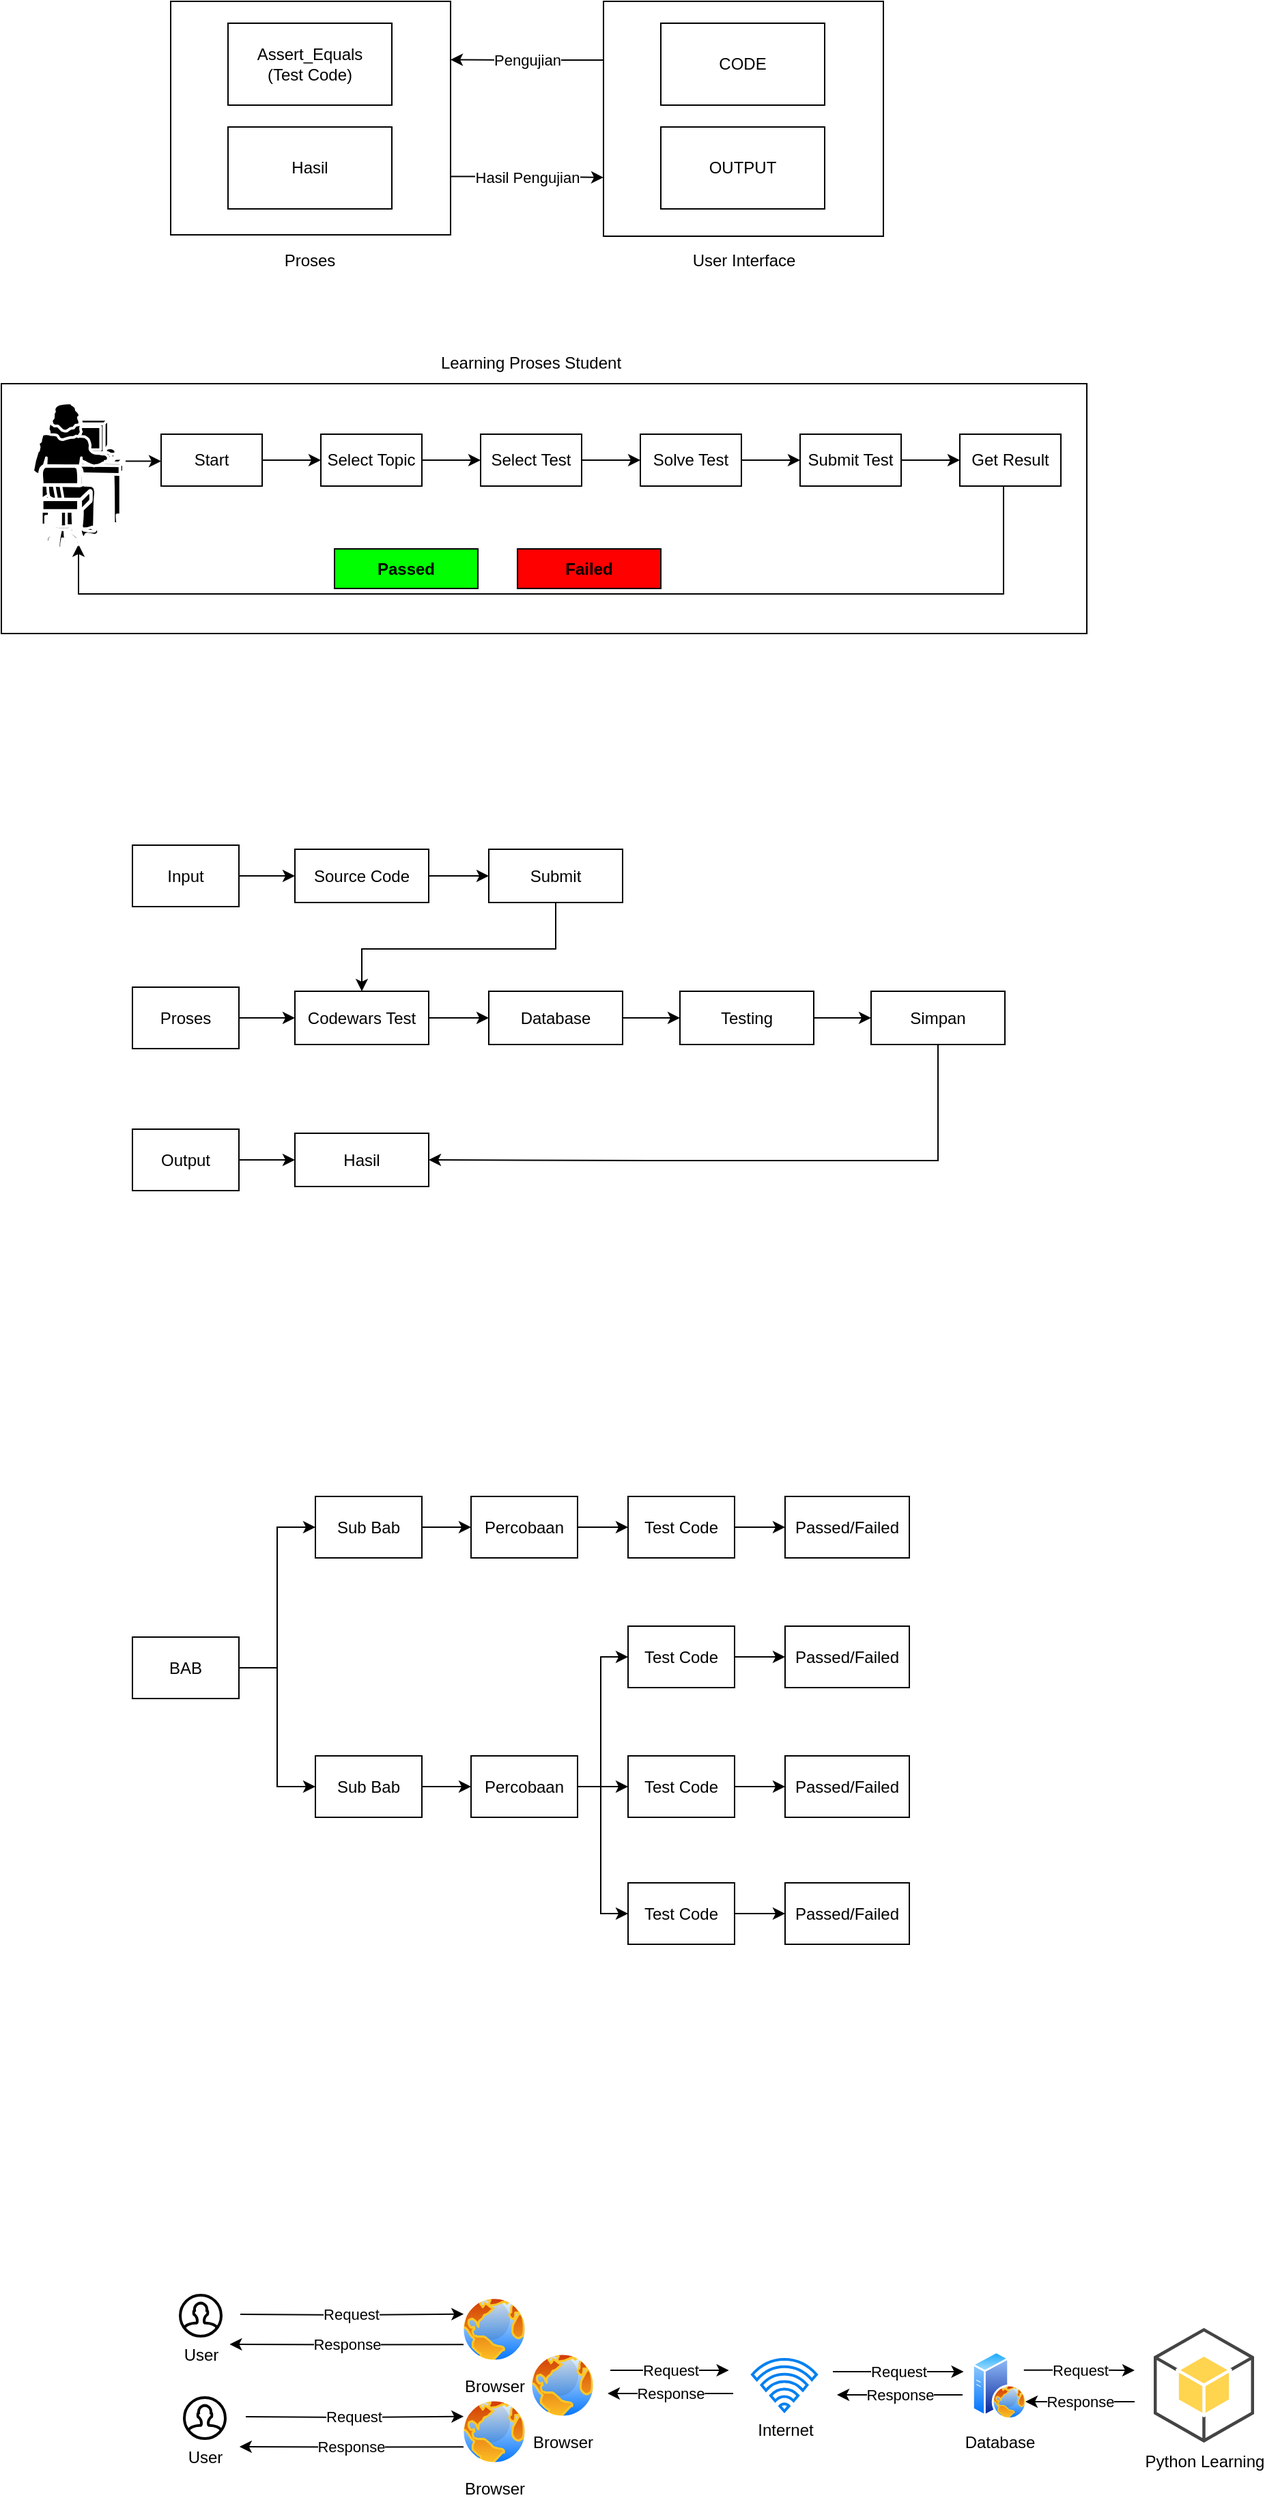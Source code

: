 <mxfile version="15.4.0" type="device"><diagram id="wSn0XRrGh6VXwYwlVDyP" name="Page-1"><mxGraphModel dx="1024" dy="584" grid="0" gridSize="10" guides="1" tooltips="1" connect="1" arrows="1" fold="1" page="1" pageScale="1" pageWidth="1200" pageHeight="1600" math="0" shadow="0"><root><mxCell id="0"/><mxCell id="1" parent="0"/><mxCell id="J4N8JgNaq3QM9CLcs40i-10" value="Hasil Pengujian" style="edgeStyle=orthogonalEdgeStyle;rounded=0;orthogonalLoop=1;jettySize=auto;html=1;exitX=1;exitY=0.75;exitDx=0;exitDy=0;entryX=0;entryY=0.75;entryDx=0;entryDy=0;" parent="1" source="J4N8JgNaq3QM9CLcs40i-1" target="J4N8JgNaq3QM9CLcs40i-5" edge="1"><mxGeometry relative="1" as="geometry"/></mxCell><mxCell id="J4N8JgNaq3QM9CLcs40i-1" value="" style="rounded=0;whiteSpace=wrap;html=1;" parent="1" vertex="1"><mxGeometry x="196" y="149" width="205" height="171" as="geometry"/></mxCell><mxCell id="J4N8JgNaq3QM9CLcs40i-3" value="Assert_Equals&lt;br&gt;(Test Code)" style="rounded=0;whiteSpace=wrap;html=1;" parent="1" vertex="1"><mxGeometry x="238" y="165" width="120" height="60" as="geometry"/></mxCell><mxCell id="J4N8JgNaq3QM9CLcs40i-4" value="Hasil" style="rounded=0;whiteSpace=wrap;html=1;" parent="1" vertex="1"><mxGeometry x="238" y="241" width="120" height="60" as="geometry"/></mxCell><mxCell id="J4N8JgNaq3QM9CLcs40i-9" value="Pengujian" style="edgeStyle=orthogonalEdgeStyle;rounded=0;orthogonalLoop=1;jettySize=auto;html=1;entryX=1;entryY=0.25;entryDx=0;entryDy=0;exitX=0;exitY=0.25;exitDx=0;exitDy=0;" parent="1" source="J4N8JgNaq3QM9CLcs40i-5" target="J4N8JgNaq3QM9CLcs40i-1" edge="1"><mxGeometry relative="1" as="geometry"/></mxCell><mxCell id="J4N8JgNaq3QM9CLcs40i-5" value="" style="rounded=0;whiteSpace=wrap;html=1;" parent="1" vertex="1"><mxGeometry x="513" y="149" width="205" height="172" as="geometry"/></mxCell><mxCell id="J4N8JgNaq3QM9CLcs40i-6" value="CODE" style="rounded=0;whiteSpace=wrap;html=1;" parent="1" vertex="1"><mxGeometry x="555" y="165" width="120" height="60" as="geometry"/></mxCell><mxCell id="J4N8JgNaq3QM9CLcs40i-7" value="OUTPUT" style="rounded=0;whiteSpace=wrap;html=1;" parent="1" vertex="1"><mxGeometry x="555" y="241" width="120" height="60" as="geometry"/></mxCell><mxCell id="J4N8JgNaq3QM9CLcs40i-11" value="Proses" style="text;html=1;strokeColor=none;fillColor=none;align=center;verticalAlign=middle;whiteSpace=wrap;rounded=0;" parent="1" vertex="1"><mxGeometry x="268" y="324" width="60" height="30" as="geometry"/></mxCell><mxCell id="J4N8JgNaq3QM9CLcs40i-12" value="User Interface" style="text;html=1;strokeColor=none;fillColor=none;align=center;verticalAlign=middle;whiteSpace=wrap;rounded=0;" parent="1" vertex="1"><mxGeometry x="571.5" y="324" width="88" height="30" as="geometry"/></mxCell><mxCell id="J4N8JgNaq3QM9CLcs40i-13" value="" style="rounded=0;whiteSpace=wrap;html=1;" parent="1" vertex="1"><mxGeometry x="72" y="429" width="795" height="183" as="geometry"/></mxCell><mxCell id="J4N8JgNaq3QM9CLcs40i-24" style="edgeStyle=orthogonalEdgeStyle;rounded=0;orthogonalLoop=1;jettySize=auto;html=1;entryX=0;entryY=0.5;entryDx=0;entryDy=0;" parent="1" source="J4N8JgNaq3QM9CLcs40i-14" target="J4N8JgNaq3QM9CLcs40i-16" edge="1"><mxGeometry relative="1" as="geometry"/></mxCell><mxCell id="J4N8JgNaq3QM9CLcs40i-14" value="Start" style="rounded=0;whiteSpace=wrap;html=1;" parent="1" vertex="1"><mxGeometry x="189" y="466" width="74" height="38" as="geometry"/></mxCell><mxCell id="J4N8JgNaq3QM9CLcs40i-25" style="edgeStyle=orthogonalEdgeStyle;rounded=0;orthogonalLoop=1;jettySize=auto;html=1;entryX=0;entryY=0.5;entryDx=0;entryDy=0;" parent="1" source="J4N8JgNaq3QM9CLcs40i-16" target="J4N8JgNaq3QM9CLcs40i-17" edge="1"><mxGeometry relative="1" as="geometry"/></mxCell><mxCell id="J4N8JgNaq3QM9CLcs40i-16" value="Select Topic" style="rounded=0;whiteSpace=wrap;html=1;" parent="1" vertex="1"><mxGeometry x="306" y="466" width="74" height="38" as="geometry"/></mxCell><mxCell id="J4N8JgNaq3QM9CLcs40i-26" style="edgeStyle=orthogonalEdgeStyle;rounded=0;orthogonalLoop=1;jettySize=auto;html=1;entryX=0;entryY=0.5;entryDx=0;entryDy=0;" parent="1" source="J4N8JgNaq3QM9CLcs40i-17" target="J4N8JgNaq3QM9CLcs40i-18" edge="1"><mxGeometry relative="1" as="geometry"/></mxCell><mxCell id="J4N8JgNaq3QM9CLcs40i-17" value="Select Test" style="rounded=0;whiteSpace=wrap;html=1;" parent="1" vertex="1"><mxGeometry x="423" y="466" width="74" height="38" as="geometry"/></mxCell><mxCell id="J4N8JgNaq3QM9CLcs40i-27" style="edgeStyle=orthogonalEdgeStyle;rounded=0;orthogonalLoop=1;jettySize=auto;html=1;entryX=0;entryY=0.5;entryDx=0;entryDy=0;" parent="1" source="J4N8JgNaq3QM9CLcs40i-18" target="J4N8JgNaq3QM9CLcs40i-19" edge="1"><mxGeometry relative="1" as="geometry"/></mxCell><mxCell id="J4N8JgNaq3QM9CLcs40i-18" value="Solve Test" style="rounded=0;whiteSpace=wrap;html=1;" parent="1" vertex="1"><mxGeometry x="540" y="466" width="74" height="38" as="geometry"/></mxCell><mxCell id="J4N8JgNaq3QM9CLcs40i-28" style="edgeStyle=orthogonalEdgeStyle;rounded=0;orthogonalLoop=1;jettySize=auto;html=1;entryX=0;entryY=0.5;entryDx=0;entryDy=0;" parent="1" source="J4N8JgNaq3QM9CLcs40i-19" target="J4N8JgNaq3QM9CLcs40i-20" edge="1"><mxGeometry relative="1" as="geometry"/></mxCell><mxCell id="J4N8JgNaq3QM9CLcs40i-19" value="Submit Test" style="rounded=0;whiteSpace=wrap;html=1;" parent="1" vertex="1"><mxGeometry x="657" y="466" width="74" height="38" as="geometry"/></mxCell><mxCell id="J4N8JgNaq3QM9CLcs40i-22" style="edgeStyle=orthogonalEdgeStyle;rounded=0;orthogonalLoop=1;jettySize=auto;html=1;entryX=0.5;entryY=0.97;entryDx=0;entryDy=0;entryPerimeter=0;" parent="1" source="J4N8JgNaq3QM9CLcs40i-20" target="J4N8JgNaq3QM9CLcs40i-21" edge="1"><mxGeometry relative="1" as="geometry"><Array as="points"><mxPoint x="806" y="583"/><mxPoint x="129" y="583"/></Array></mxGeometry></mxCell><mxCell id="J4N8JgNaq3QM9CLcs40i-20" value="Get Result" style="rounded=0;whiteSpace=wrap;html=1;" parent="1" vertex="1"><mxGeometry x="774" y="466" width="74" height="38" as="geometry"/></mxCell><mxCell id="J4N8JgNaq3QM9CLcs40i-23" style="edgeStyle=orthogonalEdgeStyle;rounded=0;orthogonalLoop=1;jettySize=auto;html=1;exitX=1;exitY=0.4;exitDx=0;exitDy=0;exitPerimeter=0;entryX=0;entryY=0.5;entryDx=0;entryDy=0;" parent="1" source="J4N8JgNaq3QM9CLcs40i-21" target="J4N8JgNaq3QM9CLcs40i-14" edge="1"><mxGeometry relative="1" as="geometry"/></mxCell><mxCell id="J4N8JgNaq3QM9CLcs40i-21" value="" style="shape=mxgraph.cisco.people.mac_woman;html=1;pointerEvents=1;dashed=0;fillColor=#000000;strokeColor=#ffffff;strokeWidth=2;verticalLabelPosition=bottom;verticalAlign=top;align=center;outlineConnect=0;" parent="1" vertex="1"><mxGeometry x="95" y="443" width="67" height="107" as="geometry"/></mxCell><mxCell id="J4N8JgNaq3QM9CLcs40i-29" value="Passed" style="rounded=0;whiteSpace=wrap;html=1;fillColor=#00FF00;fontStyle=1" parent="1" vertex="1"><mxGeometry x="316" y="550" width="105" height="29" as="geometry"/></mxCell><mxCell id="J4N8JgNaq3QM9CLcs40i-30" value="Failed" style="rounded=0;whiteSpace=wrap;html=1;fillColor=#FF0000;fontStyle=1" parent="1" vertex="1"><mxGeometry x="450" y="550" width="105" height="29" as="geometry"/></mxCell><mxCell id="J4N8JgNaq3QM9CLcs40i-31" value="Learning Proses Student" style="text;html=1;strokeColor=none;fillColor=none;align=center;verticalAlign=middle;whiteSpace=wrap;rounded=0;" parent="1" vertex="1"><mxGeometry x="389" y="399" width="142" height="30" as="geometry"/></mxCell><mxCell id="J4N8JgNaq3QM9CLcs40i-48" style="edgeStyle=orthogonalEdgeStyle;rounded=0;orthogonalLoop=1;jettySize=auto;html=1;entryX=0;entryY=0.5;entryDx=0;entryDy=0;" parent="1" source="J4N8JgNaq3QM9CLcs40i-32" target="J4N8JgNaq3QM9CLcs40i-35" edge="1"><mxGeometry relative="1" as="geometry"/></mxCell><mxCell id="J4N8JgNaq3QM9CLcs40i-32" value="Input" style="rounded=0;whiteSpace=wrap;html=1;" parent="1" vertex="1"><mxGeometry x="168" y="767" width="78" height="45" as="geometry"/></mxCell><mxCell id="J4N8JgNaq3QM9CLcs40i-49" style="edgeStyle=orthogonalEdgeStyle;rounded=0;orthogonalLoop=1;jettySize=auto;html=1;" parent="1" source="J4N8JgNaq3QM9CLcs40i-33" target="J4N8JgNaq3QM9CLcs40i-37" edge="1"><mxGeometry relative="1" as="geometry"/></mxCell><mxCell id="J4N8JgNaq3QM9CLcs40i-33" value="Proses" style="rounded=0;whiteSpace=wrap;html=1;" parent="1" vertex="1"><mxGeometry x="168" y="871" width="78" height="45" as="geometry"/></mxCell><mxCell id="J4N8JgNaq3QM9CLcs40i-50" style="edgeStyle=orthogonalEdgeStyle;rounded=0;orthogonalLoop=1;jettySize=auto;html=1;" parent="1" source="J4N8JgNaq3QM9CLcs40i-34" target="J4N8JgNaq3QM9CLcs40i-41" edge="1"><mxGeometry relative="1" as="geometry"/></mxCell><mxCell id="J4N8JgNaq3QM9CLcs40i-34" value="Output" style="rounded=0;whiteSpace=wrap;html=1;" parent="1" vertex="1"><mxGeometry x="168" y="975" width="78" height="45" as="geometry"/></mxCell><mxCell id="J4N8JgNaq3QM9CLcs40i-42" style="edgeStyle=orthogonalEdgeStyle;rounded=0;orthogonalLoop=1;jettySize=auto;html=1;" parent="1" source="J4N8JgNaq3QM9CLcs40i-35" target="J4N8JgNaq3QM9CLcs40i-36" edge="1"><mxGeometry relative="1" as="geometry"/></mxCell><mxCell id="J4N8JgNaq3QM9CLcs40i-35" value="Source Code" style="rounded=0;whiteSpace=wrap;html=1;" parent="1" vertex="1"><mxGeometry x="287" y="770" width="98" height="39" as="geometry"/></mxCell><mxCell id="J4N8JgNaq3QM9CLcs40i-43" style="edgeStyle=orthogonalEdgeStyle;rounded=0;orthogonalLoop=1;jettySize=auto;html=1;entryX=0.5;entryY=0;entryDx=0;entryDy=0;" parent="1" source="J4N8JgNaq3QM9CLcs40i-36" target="J4N8JgNaq3QM9CLcs40i-37" edge="1"><mxGeometry relative="1" as="geometry"><Array as="points"><mxPoint x="478" y="843"/><mxPoint x="336" y="843"/></Array></mxGeometry></mxCell><mxCell id="J4N8JgNaq3QM9CLcs40i-36" value="Submit" style="rounded=0;whiteSpace=wrap;html=1;" parent="1" vertex="1"><mxGeometry x="429" y="770" width="98" height="39" as="geometry"/></mxCell><mxCell id="J4N8JgNaq3QM9CLcs40i-44" style="edgeStyle=orthogonalEdgeStyle;rounded=0;orthogonalLoop=1;jettySize=auto;html=1;entryX=0;entryY=0.5;entryDx=0;entryDy=0;" parent="1" source="J4N8JgNaq3QM9CLcs40i-37" target="J4N8JgNaq3QM9CLcs40i-38" edge="1"><mxGeometry relative="1" as="geometry"/></mxCell><mxCell id="J4N8JgNaq3QM9CLcs40i-37" value="Codewars Test" style="rounded=0;whiteSpace=wrap;html=1;" parent="1" vertex="1"><mxGeometry x="287" y="874" width="98" height="39" as="geometry"/></mxCell><mxCell id="J4N8JgNaq3QM9CLcs40i-45" style="edgeStyle=orthogonalEdgeStyle;rounded=0;orthogonalLoop=1;jettySize=auto;html=1;" parent="1" source="J4N8JgNaq3QM9CLcs40i-38" target="J4N8JgNaq3QM9CLcs40i-39" edge="1"><mxGeometry relative="1" as="geometry"/></mxCell><mxCell id="J4N8JgNaq3QM9CLcs40i-38" value="Database" style="rounded=0;whiteSpace=wrap;html=1;" parent="1" vertex="1"><mxGeometry x="429" y="874" width="98" height="39" as="geometry"/></mxCell><mxCell id="J4N8JgNaq3QM9CLcs40i-46" style="edgeStyle=orthogonalEdgeStyle;rounded=0;orthogonalLoop=1;jettySize=auto;html=1;" parent="1" source="J4N8JgNaq3QM9CLcs40i-39" target="J4N8JgNaq3QM9CLcs40i-40" edge="1"><mxGeometry relative="1" as="geometry"/></mxCell><mxCell id="J4N8JgNaq3QM9CLcs40i-39" value="Testing" style="rounded=0;whiteSpace=wrap;html=1;" parent="1" vertex="1"><mxGeometry x="569" y="874" width="98" height="39" as="geometry"/></mxCell><mxCell id="J4N8JgNaq3QM9CLcs40i-47" style="edgeStyle=orthogonalEdgeStyle;rounded=0;orthogonalLoop=1;jettySize=auto;html=1;entryX=1;entryY=0.5;entryDx=0;entryDy=0;" parent="1" source="J4N8JgNaq3QM9CLcs40i-40" target="J4N8JgNaq3QM9CLcs40i-41" edge="1"><mxGeometry relative="1" as="geometry"><Array as="points"><mxPoint x="758" y="998"/><mxPoint x="547" y="998"/></Array></mxGeometry></mxCell><mxCell id="J4N8JgNaq3QM9CLcs40i-40" value="Simpan" style="rounded=0;whiteSpace=wrap;html=1;" parent="1" vertex="1"><mxGeometry x="709" y="874" width="98" height="39" as="geometry"/></mxCell><mxCell id="J4N8JgNaq3QM9CLcs40i-41" value="Hasil" style="rounded=0;whiteSpace=wrap;html=1;" parent="1" vertex="1"><mxGeometry x="287" y="978" width="98" height="39" as="geometry"/></mxCell><mxCell id="J4N8JgNaq3QM9CLcs40i-55" style="edgeStyle=orthogonalEdgeStyle;rounded=0;orthogonalLoop=1;jettySize=auto;html=1;entryX=0;entryY=0.5;entryDx=0;entryDy=0;" parent="1" source="J4N8JgNaq3QM9CLcs40i-52" target="J4N8JgNaq3QM9CLcs40i-54" edge="1"><mxGeometry relative="1" as="geometry"/></mxCell><mxCell id="J4N8JgNaq3QM9CLcs40i-56" style="edgeStyle=orthogonalEdgeStyle;rounded=0;orthogonalLoop=1;jettySize=auto;html=1;entryX=0;entryY=0.5;entryDx=0;entryDy=0;" parent="1" source="J4N8JgNaq3QM9CLcs40i-52" target="J4N8JgNaq3QM9CLcs40i-53" edge="1"><mxGeometry relative="1" as="geometry"/></mxCell><mxCell id="J4N8JgNaq3QM9CLcs40i-52" value="BAB" style="rounded=0;whiteSpace=wrap;html=1;" parent="1" vertex="1"><mxGeometry x="168" y="1347" width="78" height="45" as="geometry"/></mxCell><mxCell id="J4N8JgNaq3QM9CLcs40i-71" style="edgeStyle=orthogonalEdgeStyle;rounded=0;orthogonalLoop=1;jettySize=auto;html=1;entryX=0;entryY=0.5;entryDx=0;entryDy=0;" parent="1" source="J4N8JgNaq3QM9CLcs40i-53" target="J4N8JgNaq3QM9CLcs40i-64" edge="1"><mxGeometry relative="1" as="geometry"/></mxCell><mxCell id="J4N8JgNaq3QM9CLcs40i-53" value="Sub Bab" style="rounded=0;whiteSpace=wrap;html=1;" parent="1" vertex="1"><mxGeometry x="302" y="1434" width="78" height="45" as="geometry"/></mxCell><mxCell id="J4N8JgNaq3QM9CLcs40i-78" style="edgeStyle=orthogonalEdgeStyle;rounded=0;orthogonalLoop=1;jettySize=auto;html=1;entryX=0;entryY=0.5;entryDx=0;entryDy=0;" parent="1" source="J4N8JgNaq3QM9CLcs40i-54" target="J4N8JgNaq3QM9CLcs40i-57" edge="1"><mxGeometry relative="1" as="geometry"/></mxCell><mxCell id="J4N8JgNaq3QM9CLcs40i-54" value="Sub Bab" style="rounded=0;whiteSpace=wrap;html=1;" parent="1" vertex="1"><mxGeometry x="302" y="1244" width="78" height="45" as="geometry"/></mxCell><mxCell id="J4N8JgNaq3QM9CLcs40i-79" style="edgeStyle=orthogonalEdgeStyle;rounded=0;orthogonalLoop=1;jettySize=auto;html=1;" parent="1" source="J4N8JgNaq3QM9CLcs40i-57" target="J4N8JgNaq3QM9CLcs40i-58" edge="1"><mxGeometry relative="1" as="geometry"/></mxCell><mxCell id="J4N8JgNaq3QM9CLcs40i-57" value="Percobaan" style="rounded=0;whiteSpace=wrap;html=1;" parent="1" vertex="1"><mxGeometry x="416" y="1244" width="78" height="45" as="geometry"/></mxCell><mxCell id="J4N8JgNaq3QM9CLcs40i-80" style="edgeStyle=orthogonalEdgeStyle;rounded=0;orthogonalLoop=1;jettySize=auto;html=1;" parent="1" source="J4N8JgNaq3QM9CLcs40i-58" target="J4N8JgNaq3QM9CLcs40i-59" edge="1"><mxGeometry relative="1" as="geometry"/></mxCell><mxCell id="J4N8JgNaq3QM9CLcs40i-58" value="Test Code" style="rounded=0;whiteSpace=wrap;html=1;" parent="1" vertex="1"><mxGeometry x="531" y="1244" width="78" height="45" as="geometry"/></mxCell><mxCell id="J4N8JgNaq3QM9CLcs40i-59" value="Passed/Failed" style="rounded=0;whiteSpace=wrap;html=1;" parent="1" vertex="1"><mxGeometry x="646" y="1244" width="91" height="45" as="geometry"/></mxCell><mxCell id="J4N8JgNaq3QM9CLcs40i-72" style="edgeStyle=orthogonalEdgeStyle;rounded=0;orthogonalLoop=1;jettySize=auto;html=1;" parent="1" source="J4N8JgNaq3QM9CLcs40i-64" target="J4N8JgNaq3QM9CLcs40i-65" edge="1"><mxGeometry relative="1" as="geometry"/></mxCell><mxCell id="J4N8JgNaq3QM9CLcs40i-74" style="edgeStyle=orthogonalEdgeStyle;rounded=0;orthogonalLoop=1;jettySize=auto;html=1;entryX=0;entryY=0.5;entryDx=0;entryDy=0;" parent="1" source="J4N8JgNaq3QM9CLcs40i-64" target="J4N8JgNaq3QM9CLcs40i-67" edge="1"><mxGeometry relative="1" as="geometry"><Array as="points"><mxPoint x="511" y="1457"/><mxPoint x="511" y="1362"/></Array></mxGeometry></mxCell><mxCell id="J4N8JgNaq3QM9CLcs40i-75" style="edgeStyle=orthogonalEdgeStyle;rounded=0;orthogonalLoop=1;jettySize=auto;html=1;entryX=0;entryY=0.5;entryDx=0;entryDy=0;" parent="1" source="J4N8JgNaq3QM9CLcs40i-64" target="J4N8JgNaq3QM9CLcs40i-69" edge="1"><mxGeometry relative="1" as="geometry"><Array as="points"><mxPoint x="511" y="1457"/><mxPoint x="511" y="1550"/></Array></mxGeometry></mxCell><mxCell id="J4N8JgNaq3QM9CLcs40i-64" value="Percobaan" style="rounded=0;whiteSpace=wrap;html=1;" parent="1" vertex="1"><mxGeometry x="416" y="1434" width="78" height="45" as="geometry"/></mxCell><mxCell id="J4N8JgNaq3QM9CLcs40i-73" style="edgeStyle=orthogonalEdgeStyle;rounded=0;orthogonalLoop=1;jettySize=auto;html=1;" parent="1" source="J4N8JgNaq3QM9CLcs40i-65" target="J4N8JgNaq3QM9CLcs40i-66" edge="1"><mxGeometry relative="1" as="geometry"/></mxCell><mxCell id="J4N8JgNaq3QM9CLcs40i-65" value="Test Code" style="rounded=0;whiteSpace=wrap;html=1;" parent="1" vertex="1"><mxGeometry x="531" y="1434" width="78" height="45" as="geometry"/></mxCell><mxCell id="J4N8JgNaq3QM9CLcs40i-66" value="Passed/Failed" style="rounded=0;whiteSpace=wrap;html=1;" parent="1" vertex="1"><mxGeometry x="646" y="1434" width="91" height="45" as="geometry"/></mxCell><mxCell id="J4N8JgNaq3QM9CLcs40i-77" style="edgeStyle=orthogonalEdgeStyle;rounded=0;orthogonalLoop=1;jettySize=auto;html=1;entryX=0;entryY=0.5;entryDx=0;entryDy=0;" parent="1" source="J4N8JgNaq3QM9CLcs40i-67" target="J4N8JgNaq3QM9CLcs40i-68" edge="1"><mxGeometry relative="1" as="geometry"/></mxCell><mxCell id="J4N8JgNaq3QM9CLcs40i-67" value="Test Code" style="rounded=0;whiteSpace=wrap;html=1;" parent="1" vertex="1"><mxGeometry x="531" y="1339" width="78" height="45" as="geometry"/></mxCell><mxCell id="J4N8JgNaq3QM9CLcs40i-68" value="Passed/Failed" style="rounded=0;whiteSpace=wrap;html=1;" parent="1" vertex="1"><mxGeometry x="646" y="1339" width="91" height="45" as="geometry"/></mxCell><mxCell id="J4N8JgNaq3QM9CLcs40i-76" style="edgeStyle=orthogonalEdgeStyle;rounded=0;orthogonalLoop=1;jettySize=auto;html=1;exitX=1;exitY=0.5;exitDx=0;exitDy=0;" parent="1" source="J4N8JgNaq3QM9CLcs40i-69" target="J4N8JgNaq3QM9CLcs40i-70" edge="1"><mxGeometry relative="1" as="geometry"/></mxCell><mxCell id="J4N8JgNaq3QM9CLcs40i-69" value="Test Code" style="rounded=0;whiteSpace=wrap;html=1;" parent="1" vertex="1"><mxGeometry x="531" y="1527" width="78" height="45" as="geometry"/></mxCell><mxCell id="J4N8JgNaq3QM9CLcs40i-70" value="Passed/Failed" style="rounded=0;whiteSpace=wrap;html=1;" parent="1" vertex="1"><mxGeometry x="646" y="1527" width="91" height="45" as="geometry"/></mxCell><mxCell id="kG2aA3mPc_Nn4s_7rLrf-8" value="Request" style="edgeStyle=orthogonalEdgeStyle;rounded=0;orthogonalLoop=1;jettySize=auto;html=1;entryX=0;entryY=0.25;entryDx=0;entryDy=0;" edge="1" parent="1" target="kG2aA3mPc_Nn4s_7rLrf-5"><mxGeometry relative="1" as="geometry"><mxPoint x="247" y="1843" as="sourcePoint"/></mxGeometry></mxCell><mxCell id="kG2aA3mPc_Nn4s_7rLrf-2" value="User" style="html=1;verticalLabelPosition=bottom;align=center;labelBackgroundColor=#ffffff;verticalAlign=top;strokeWidth=2;strokeColor=#000000;shadow=0;dashed=0;shape=mxgraph.ios7.icons.user;" vertex="1" parent="1"><mxGeometry x="203" y="1829" width="30" height="30" as="geometry"/></mxCell><mxCell id="kG2aA3mPc_Nn4s_7rLrf-10" value="&#10;&#10;&lt;span style=&quot;color: rgb(0, 0, 0); font-family: helvetica; font-size: 11px; font-style: normal; font-weight: 400; letter-spacing: normal; text-align: center; text-indent: 0px; text-transform: none; word-spacing: 0px; background-color: rgb(255, 255, 255); display: inline; float: none;&quot;&gt;Request&lt;/span&gt;&#10;&#10;" style="edgeStyle=orthogonalEdgeStyle;rounded=0;orthogonalLoop=1;jettySize=auto;html=1;entryX=0;entryY=0.25;entryDx=0;entryDy=0;" edge="1" parent="1" target="kG2aA3mPc_Nn4s_7rLrf-6"><mxGeometry relative="1" as="geometry"><mxPoint x="251" y="1918" as="sourcePoint"/></mxGeometry></mxCell><mxCell id="kG2aA3mPc_Nn4s_7rLrf-3" value="User" style="html=1;verticalLabelPosition=bottom;align=center;labelBackgroundColor=#ffffff;verticalAlign=top;strokeWidth=2;strokeColor=#000000;shadow=0;dashed=0;shape=mxgraph.ios7.icons.user;" vertex="1" parent="1"><mxGeometry x="206" y="1904" width="30" height="30" as="geometry"/></mxCell><mxCell id="kG2aA3mPc_Nn4s_7rLrf-9" value="Response" style="edgeStyle=orthogonalEdgeStyle;rounded=0;orthogonalLoop=1;jettySize=auto;html=1;exitX=0;exitY=0.75;exitDx=0;exitDy=0;" edge="1" parent="1" source="kG2aA3mPc_Nn4s_7rLrf-5"><mxGeometry relative="1" as="geometry"><mxPoint x="239.2" y="1865" as="targetPoint"/></mxGeometry></mxCell><mxCell id="kG2aA3mPc_Nn4s_7rLrf-5" value="Browser" style="aspect=fixed;perimeter=ellipsePerimeter;html=1;align=center;shadow=0;dashed=0;spacingTop=3;image;image=img/lib/active_directory/internet_globe.svg;strokeColor=#000000;" vertex="1" parent="1"><mxGeometry x="408" y="1829" width="50" height="50" as="geometry"/></mxCell><mxCell id="kG2aA3mPc_Nn4s_7rLrf-11" value="Response" style="edgeStyle=orthogonalEdgeStyle;rounded=0;orthogonalLoop=1;jettySize=auto;html=1;exitX=0;exitY=0.75;exitDx=0;exitDy=0;" edge="1" parent="1" source="kG2aA3mPc_Nn4s_7rLrf-6"><mxGeometry relative="1" as="geometry"><mxPoint x="246.4" y="1940" as="targetPoint"/></mxGeometry></mxCell><mxCell id="kG2aA3mPc_Nn4s_7rLrf-6" value="Browser" style="aspect=fixed;perimeter=ellipsePerimeter;html=1;align=center;shadow=0;dashed=0;spacingTop=3;image;image=img/lib/active_directory/internet_globe.svg;strokeColor=#000000;" vertex="1" parent="1"><mxGeometry x="408" y="1904" width="50" height="50" as="geometry"/></mxCell><mxCell id="kG2aA3mPc_Nn4s_7rLrf-14" value="&#10;&#10;&lt;span style=&quot;color: rgb(0, 0, 0); font-family: helvetica; font-size: 11px; font-style: normal; font-weight: 400; letter-spacing: normal; text-align: center; text-indent: 0px; text-transform: none; word-spacing: 0px; background-color: rgb(255, 255, 255); display: inline; float: none;&quot;&gt;Request&lt;/span&gt;&#10;&#10;" style="edgeStyle=orthogonalEdgeStyle;rounded=0;orthogonalLoop=1;jettySize=auto;html=1;" edge="1" parent="1"><mxGeometry relative="1" as="geometry"><mxPoint x="604.8" y="1884" as="targetPoint"/><mxPoint x="518" y="1884" as="sourcePoint"/></mxGeometry></mxCell><mxCell id="kG2aA3mPc_Nn4s_7rLrf-7" value="Browser" style="aspect=fixed;perimeter=ellipsePerimeter;html=1;align=center;shadow=0;dashed=0;spacingTop=3;image;image=img/lib/active_directory/internet_globe.svg;strokeColor=#000000;" vertex="1" parent="1"><mxGeometry x="458" y="1870" width="50" height="50" as="geometry"/></mxCell><mxCell id="kG2aA3mPc_Nn4s_7rLrf-17" value="&#10;&#10;&lt;span style=&quot;color: rgb(0, 0, 0); font-family: helvetica; font-size: 11px; font-style: normal; font-weight: 400; letter-spacing: normal; text-align: center; text-indent: 0px; text-transform: none; word-spacing: 0px; background-color: rgb(255, 255, 255); display: inline; float: none;&quot;&gt;Request&lt;/span&gt;&#10;&#10;" style="edgeStyle=orthogonalEdgeStyle;rounded=0;orthogonalLoop=1;jettySize=auto;html=1;" edge="1" parent="1"><mxGeometry relative="1" as="geometry"><mxPoint x="776.8" y="1885.0" as="targetPoint"/><mxPoint x="681" y="1885" as="sourcePoint"/></mxGeometry></mxCell><mxCell id="kG2aA3mPc_Nn4s_7rLrf-13" value="Internet" style="html=1;verticalLabelPosition=bottom;align=center;labelBackgroundColor=#ffffff;verticalAlign=top;strokeWidth=2;strokeColor=#0080F0;shadow=0;dashed=0;shape=mxgraph.ios7.icons.wifi;pointerEvents=1" vertex="1" parent="1"><mxGeometry x="622" y="1876" width="47" height="38" as="geometry"/></mxCell><mxCell id="kG2aA3mPc_Nn4s_7rLrf-20" value="&#10;&#10;&lt;span style=&quot;color: rgb(0, 0, 0); font-family: helvetica; font-size: 11px; font-style: normal; font-weight: 400; letter-spacing: normal; text-align: center; text-indent: 0px; text-transform: none; word-spacing: 0px; background-color: rgb(255, 255, 255); display: inline; float: none;&quot;&gt;Request&lt;/span&gt;&#10;&#10;" style="edgeStyle=orthogonalEdgeStyle;rounded=0;orthogonalLoop=1;jettySize=auto;html=1;exitX=1;exitY=0.25;exitDx=0;exitDy=0;" edge="1" parent="1" source="kG2aA3mPc_Nn4s_7rLrf-16"><mxGeometry relative="1" as="geometry"><mxPoint x="902" y="1884" as="targetPoint"/></mxGeometry></mxCell><mxCell id="kG2aA3mPc_Nn4s_7rLrf-16" value="Database" style="aspect=fixed;perimeter=ellipsePerimeter;html=1;align=center;shadow=0;dashed=0;spacingTop=3;image;image=img/lib/active_directory/web_server.svg;strokeColor=#000000;" vertex="1" parent="1"><mxGeometry x="783" y="1870" width="40" height="50" as="geometry"/></mxCell><mxCell id="kG2aA3mPc_Nn4s_7rLrf-19" value="Python Learning" style="outlineConnect=0;dashed=0;verticalLabelPosition=bottom;verticalAlign=top;align=center;html=1;shape=mxgraph.aws3.android;fillColor=#FFD44F;gradientColor=none;strokeColor=#000000;" vertex="1" parent="1"><mxGeometry x="916" y="1853" width="73.5" height="84" as="geometry"/></mxCell><mxCell id="kG2aA3mPc_Nn4s_7rLrf-23" value="Response" style="edgeStyle=orthogonalEdgeStyle;rounded=0;orthogonalLoop=1;jettySize=auto;html=1;" edge="1" parent="1"><mxGeometry relative="1" as="geometry"><mxPoint x="516" y="1901" as="targetPoint"/><mxPoint x="608" y="1901" as="sourcePoint"/><Array as="points"><mxPoint x="527" y="1901"/></Array></mxGeometry></mxCell><mxCell id="kG2aA3mPc_Nn4s_7rLrf-24" value="Response" style="edgeStyle=orthogonalEdgeStyle;rounded=0;orthogonalLoop=1;jettySize=auto;html=1;" edge="1" parent="1"><mxGeometry relative="1" as="geometry"><mxPoint x="684" y="1902" as="targetPoint"/><mxPoint x="776" y="1902" as="sourcePoint"/><Array as="points"><mxPoint x="695" y="1902"/></Array></mxGeometry></mxCell><mxCell id="kG2aA3mPc_Nn4s_7rLrf-25" value="Response" style="edgeStyle=orthogonalEdgeStyle;rounded=0;orthogonalLoop=1;jettySize=auto;html=1;" edge="1" parent="1"><mxGeometry relative="1" as="geometry"><mxPoint x="822" y="1907" as="targetPoint"/><mxPoint x="902" y="1907" as="sourcePoint"/><Array as="points"><mxPoint x="833" y="1907"/></Array></mxGeometry></mxCell></root></mxGraphModel></diagram></mxfile>